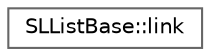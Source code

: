 digraph "Graphical Class Hierarchy"
{
 // LATEX_PDF_SIZE
  bgcolor="transparent";
  edge [fontname=Helvetica,fontsize=10,labelfontname=Helvetica,labelfontsize=10];
  node [fontname=Helvetica,fontsize=10,shape=box,height=0.2,width=0.4];
  rankdir="LR";
  Node0 [id="Node000000",label="SLListBase::link",height=0.2,width=0.4,color="grey40", fillcolor="white", style="filled",URL="$structFoam_1_1SLListBase_1_1link.html",tooltip=" "];
}
